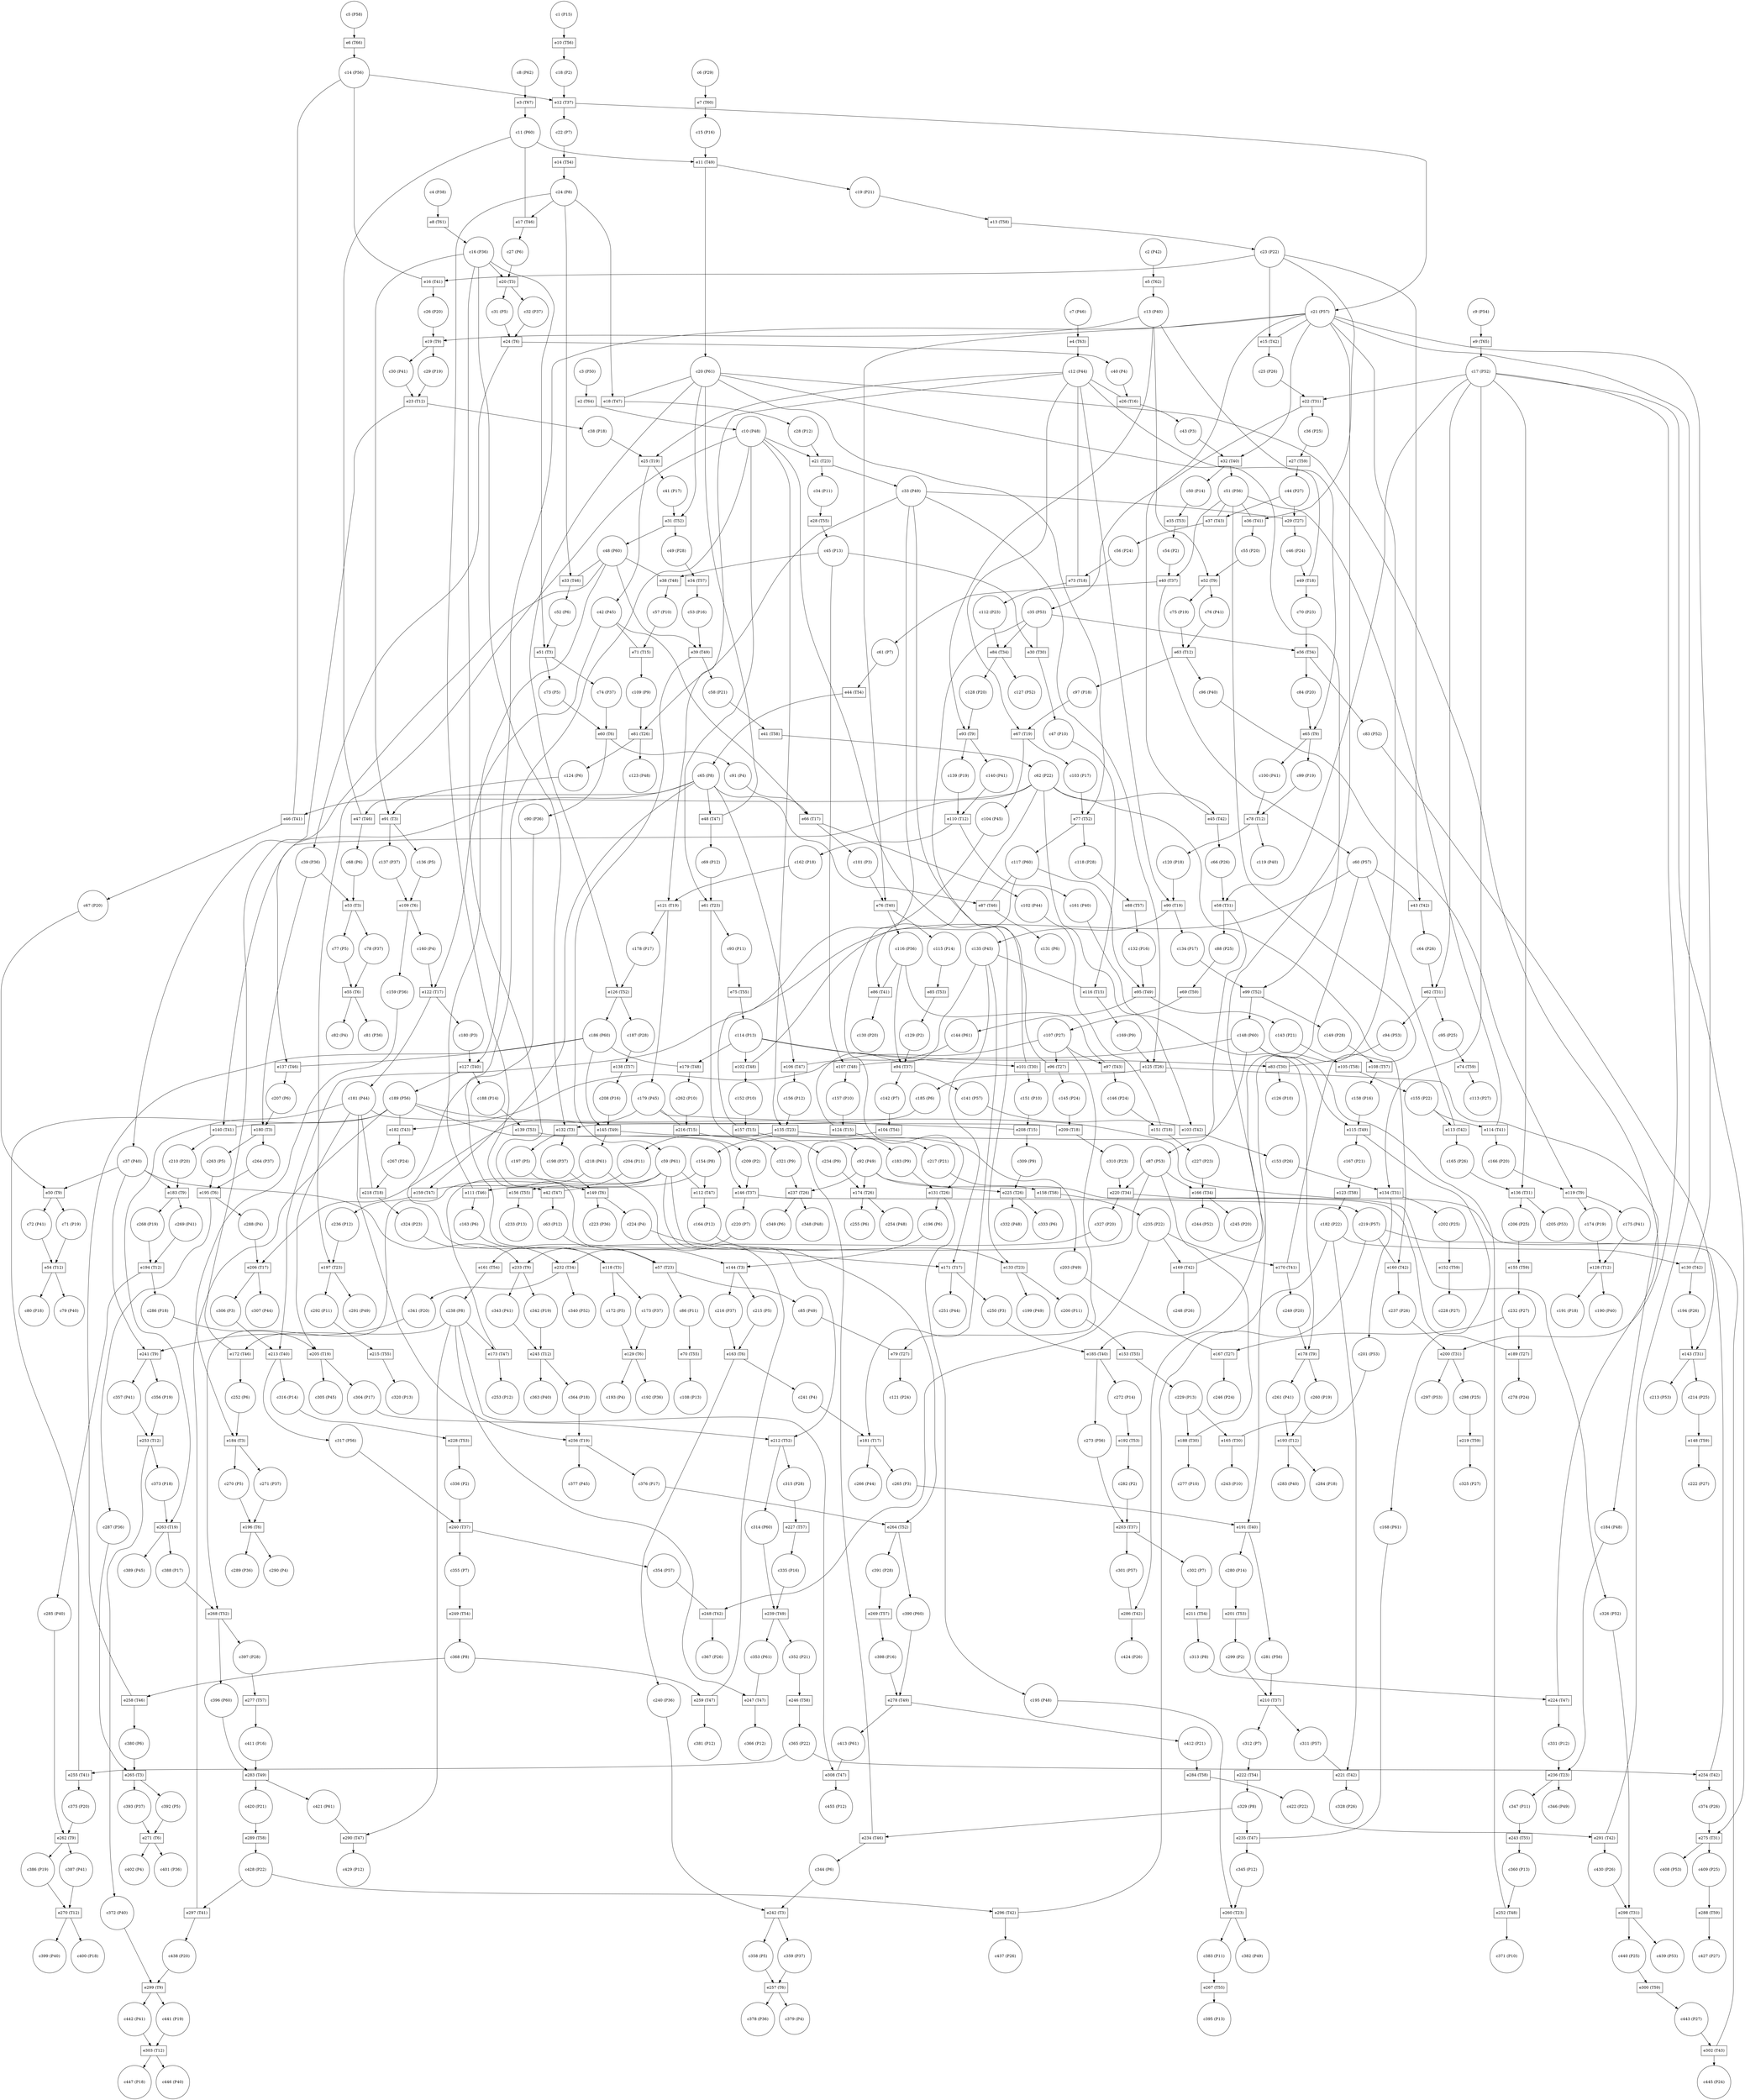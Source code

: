 digraph PetriNet {
// Places
p305 [shape=circle label="c305 (P45)"];
p311 [shape=circle label="c311 (P57)"];
p64 [shape=circle label="c64 (P26)"];
p72 [shape=circle label="c72 (P41)"];
p82 [shape=circle label="c82 (P4)"];
p411 [shape=circle label="c411 (P16)"];
p273 [shape=circle label="c273 (P56)"];
p158 [shape=circle label="c158 (P16)"];
p268 [shape=circle label="c268 (P19)"];
p224 [shape=circle label="c224 (P4)"];
p398 [shape=circle label="c398 (P16)"];
p298 [shape=circle label="c298 (P25)"];
p424 [shape=circle label="c424 (P26)"];
p307 [shape=circle label="c307 (P44)"];
p194 [shape=circle label="c194 (P26)"];
p218 [shape=circle label="c218 (P61)"];
p51 [shape=circle label="c51 (P56)"];
p291 [shape=circle label="c291 (P49)"];
p390 [shape=circle label="c390 (P60)"];
p128 [shape=circle label="c128 (P20)"];
p30 [shape=circle label="c30 (P41)"];
p19 [shape=circle label="c19 (P21)"];
p79 [shape=circle label="c79 (P40)"];
p183 [shape=circle label="c183 (P9)"];
p71 [shape=circle label="c71 (P19)"];
p63 [shape=circle label="c63 (P12)"];
p342 [shape=circle label="c342 (P19)"];
p136 [shape=circle label="c136 (P5)"];
p52 [shape=circle label="c52 (P6)"];
p409 [shape=circle label="c409 (P25)"];
p42 [shape=circle label="c42 (P45)"];
p235 [shape=circle label="c235 (P22)"];
p40 [shape=circle label="c40 (P4)"];
p121 [shape=circle label="c121 (P24)"];
p65 [shape=circle label="c65 (P8)"];
p284 [shape=circle label="c284 (P18)"];
p109 [shape=circle label="c109 (P9)"];
p272 [shape=circle label="c272 (P14)"];
p220 [shape=circle label="c220 (P7)"];
p353 [shape=circle label="c353 (P61)"];
p360 [shape=circle label="c360 (P13)"];
p61 [shape=circle label="c61 (P7)"];
p336 [shape=circle label="c336 (P2)"];
p395 [shape=circle label="c395 (P13)"];
p166 [shape=circle label="c166 (P20)"];
p165 [shape=circle label="c165 (P26)"];
p96 [shape=circle label="c96 (P40)"];
p120 [shape=circle label="c120 (P18)"];
p97 [shape=circle label="c97 (P18)"];
p43 [shape=circle label="c43 (P3)"];
p207 [shape=circle label="c207 (P6)"];
p139 [shape=circle label="c139 (P19)"];
p340 [shape=circle label="c340 (P52)"];
p280 [shape=circle label="c280 (P14)"];
p114 [shape=circle label="c114 (P13)"];
p251 [shape=circle label="c251 (P44)"];
p119 [shape=circle label="c119 (P40)"];
p335 [shape=circle label="c335 (P16)"];
p317 [shape=circle label="c317 (P56)"];
p146 [shape=circle label="c146 (P24)"];
p92 [shape=circle label="c92 (P49)"];
p12 [shape=circle label="c12 (P44)"];
p93 [shape=circle label="c93 (P11)"];
p99 [shape=circle label="c99 (P19)"];
p397 [shape=circle label="c397 (P28)"];
p438 [shape=circle label="c438 (P20)"];
p325 [shape=circle label="c325 (P27)"];
p38 [shape=circle label="c38 (P18)"];
p54 [shape=circle label="c54 (P2)"];
p232 [shape=circle label="c232 (P27)"];
p91 [shape=circle label="c91 (P4)"];
p35 [shape=circle label="c35 (P53)"];
p367 [shape=circle label="c367 (P26)"];
p169 [shape=circle label="c169 (P9)"];
p29 [shape=circle label="c29 (P19)"];
p329 [shape=circle label="c329 (P8)"];
p283 [shape=circle label="c283 (P40)"];
p160 [shape=circle label="c160 (P4)"];
p209 [shape=circle label="c209 (P2)"];
p46 [shape=circle label="c46 (P24)"];
p157 [shape=circle label="c157 (P10)"];
p62 [shape=circle label="c62 (P22)"];
p36 [shape=circle label="c36 (P25)"];
p127 [shape=circle label="c127 (P52)"];
p255 [shape=circle label="c255 (P6)"];
p344 [shape=circle label="c344 (P6)"];
p159 [shape=circle label="c159 (P36)"];
p84 [shape=circle label="c84 (P20)"];
p260 [shape=circle label="c260 (P19)"];
p100 [shape=circle label="c100 (P41)"];
p113 [shape=circle label="c113 (P27)"];
p306 [shape=circle label="c306 (P3)"];
p44 [shape=circle label="c44 (P27)"];
p321 [shape=circle label="c321 (P9)"];
p135 [shape=circle label="c135 (P45)"];
p372 [shape=circle label="c372 (P40)"];
p131 [shape=circle label="c131 (P6)"];
p441 [shape=circle label="c441 (P19)"];
p245 [shape=circle label="c245 (P20)"];
p261 [shape=circle label="c261 (P41)"];
p145 [shape=circle label="c145 (P24)"];
p217 [shape=circle label="c217 (P21)"];
p182 [shape=circle label="c182 (P22)"];
p144 [shape=circle label="c144 (P61)"];
p67 [shape=circle label="c67 (P20)"];
p262 [shape=circle label="c262 (P10)"];
p222 [shape=circle label="c222 (P27)"];
p203 [shape=circle label="c203 (P49)"];
p354 [shape=circle label="c354 (P57)"];
p77 [shape=circle label="c77 (P5)"];
p134 [shape=circle label="c134 (P17)"];
p429 [shape=circle label="c429 (P12)"];
p315 [shape=circle label="c315 (P28)"];
p174 [shape=circle label="c174 (P19)"];
p143 [shape=circle label="c143 (P21)"];
p196 [shape=circle label="c196 (P6)"];
p399 [shape=circle label="c399 (P40)"];
p357 [shape=circle label="c357 (P41)"];
p430 [shape=circle label="c430 (P26)"];
p202 [shape=circle label="c202 (P25)"];
p142 [shape=circle label="c142 (P7)"];
p200 [shape=circle label="c200 (P11)"];
p185 [shape=circle label="c185 (P6)"];
p20 [shape=circle label="c20 (P61)"];
p382 [shape=circle label="c382 (P49)"];
p108 [shape=circle label="c108 (P13)"];
p198 [shape=circle label="c198 (P37)"];
p191 [shape=circle label="c191 (P18)"];
p396 [shape=circle label="c396 (P60)"];
p69 [shape=circle label="c69 (P12)"];
p328 [shape=circle label="c328 (P26)"];
p421 [shape=circle label="c421 (P61)"];
p57 [shape=circle label="c57 (P10)"];
p297 [shape=circle label="c297 (P53)"];
p90 [shape=circle label="c90 (P36)"];
p402 [shape=circle label="c402 (P4)"];
p243 [shape=circle label="c243 (P10)"];
p301 [shape=circle label="c301 (P57)"];
p199 [shape=circle label="c199 (P49)"];
p154 [shape=circle label="c154 (P8)"];
p320 [shape=circle label="c320 (P13)"];
p27 [shape=circle label="c27 (P6)"];
p8 [shape=circle label="c8 (P62)"];
p288 [shape=circle label="c288 (P4)"];
p281 [shape=circle label="c281 (P56)"];
p204 [shape=circle label="c204 (P11)"];
p213 [shape=circle label="c213 (P53)"];
p248 [shape=circle label="c248 (P26)"];
p240 [shape=circle label="c240 (P36)"];
p94 [shape=circle label="c94 (P53)"];
p364 [shape=circle label="c364 (P18)"];
p427 [shape=circle label="c427 (P27)"];
p192 [shape=circle label="c192 (P36)"];
p149 [shape=circle label="c149 (P28)"];
p195 [shape=circle label="c195 (P48)"];
p115 [shape=circle label="c115 (P14)"];
p193 [shape=circle label="c193 (P4)"];
p17 [shape=circle label="c17 (P52)"];
p359 [shape=circle label="c359 (P37)"];
p126 [shape=circle label="c126 (P10)"];
p269 [shape=circle label="c269 (P41)"];
p117 [shape=circle label="c117 (P60)"];
p236 [shape=circle label="c236 (P12)"];
p58 [shape=circle label="c58 (P21)"];
p32 [shape=circle label="c32 (P37)"];
p83 [shape=circle label="c83 (P52)"];
p73 [shape=circle label="c73 (P5)"];
p312 [shape=circle label="c312 (P7)"];
p413 [shape=circle label="c413 (P61)"];
p238 [shape=circle label="c238 (P8)"];
p87 [shape=circle label="c87 (P53)"];
p246 [shape=circle label="c246 (P24)"];
p88 [shape=circle label="c88 (P25)"];
p324 [shape=circle label="c324 (P23)"];
p302 [shape=circle label="c302 (P7)"];
p16 [shape=circle label="c16 (P36)"];
p137 [shape=circle label="c137 (P37)"];
p389 [shape=circle label="c389 (P45)"];
p33 [shape=circle label="c33 (P49)"];
p81 [shape=circle label="c81 (P36)"];
p400 [shape=circle label="c400 (P18)"];
p129 [shape=circle label="c129 (P2)"];
p107 [shape=circle label="c107 (P27)"];
p380 [shape=circle label="c380 (P6)"];
p18 [shape=circle label="c18 (P2)"];
p210 [shape=circle label="c210 (P20)"];
p393 [shape=circle label="c393 (P37)"];
p152 [shape=circle label="c152 (P10)"];
p186 [shape=circle label="c186 (P60)"];
p379 [shape=circle label="c379 (P4)"];
p266 [shape=circle label="c266 (P44)"];
p439 [shape=circle label="c439 (P53)"];
p76 [shape=circle label="c76 (P41)"];
p333 [shape=circle label="c333 (P6)"];
p249 [shape=circle label="c249 (P20)"];
p103 [shape=circle label="c103 (P17)"];
p327 [shape=circle label="c327 (P20)"];
p15 [shape=circle label="c15 (P16)"];
p387 [shape=circle label="c387 (P41)"];
p289 [shape=circle label="c289 (P36)"];
p368 [shape=circle label="c368 (P8)"];
p412 [shape=circle label="c412 (P21)"];
p264 [shape=circle label="c264 (P37)"];
p66 [shape=circle label="c66 (P26)"];
p175 [shape=circle label="c175 (P41)"];
p241 [shape=circle label="c241 (P4)"];
p244 [shape=circle label="c244 (P52)"];
p270 [shape=circle label="c270 (P5)"];
p184 [shape=circle label="c184 (P48)"];
p181 [shape=circle label="c181 (P44)"];
p11 [shape=circle label="c11 (P60)"];
p161 [shape=circle label="c161 (P40)"];
p112 [shape=circle label="c112 (P23)"];
p1 [shape=circle label="c1 (P15)"];
p374 [shape=circle label="c374 (P26)"];
p80 [shape=circle label="c80 (P18)"];
p21 [shape=circle label="c21 (P57)"];
p156 [shape=circle label="c156 (P12)"];
p343 [shape=circle label="c343 (P41)"];
p332 [shape=circle label="c332 (P48)"];
p229 [shape=circle label="c229 (P13)"];
p216 [shape=circle label="c216 (P37)"];
p282 [shape=circle label="c282 (P2)"];
p148 [shape=circle label="c148 (P60)"];
p180 [shape=circle label="c180 (P3)"];
p189 [shape=circle label="c189 (P56)"];
p24 [shape=circle label="c24 (P8)"];
p7 [shape=circle label="c7 (P46)"];
p287 [shape=circle label="c287 (P36)"];
p254 [shape=circle label="c254 (P48)"];
p74 [shape=circle label="c74 (P37)"];
p278 [shape=circle label="c278 (P24)"];
p101 [shape=circle label="c101 (P3)"];
p442 [shape=circle label="c442 (P41)"];
p237 [shape=circle label="c237 (P26)"];
p14 [shape=circle label="c14 (P56)"];
p373 [shape=circle label="c373 (P18)"];
p173 [shape=circle label="c173 (P37)"];
p223 [shape=circle label="c223 (P36)"];
p34 [shape=circle label="c34 (P11)"];
p375 [shape=circle label="c375 (P20)"];
p132 [shape=circle label="c132 (P16)"];
p326 [shape=circle label="c326 (P52)"];
p408 [shape=circle label="c408 (P53)"];
p455 [shape=circle label="c455 (P12)"];
p39 [shape=circle label="c39 (P36)"];
p286 [shape=circle label="c286 (P18)"];
p345 [shape=circle label="c345 (P12)"];
p168 [shape=circle label="c168 (P61)"];
p22 [shape=circle label="c22 (P7)"];
p386 [shape=circle label="c386 (P19)"];
p310 [shape=circle label="c310 (P23)"];
p153 [shape=circle label="c153 (P26)"];
p277 [shape=circle label="c277 (P10)"];
p28 [shape=circle label="c28 (P12)"];
p75 [shape=circle label="c75 (P19)"];
p3 [shape=circle label="c3 (P50)"];
p70 [shape=circle label="c70 (P23)"];
p440 [shape=circle label="c440 (P25)"];
p59 [shape=circle label="c59 (P61)"];
p13 [shape=circle label="c13 (P40)"];
p378 [shape=circle label="c378 (P36)"];
p41 [shape=circle label="c41 (P17)"];
p290 [shape=circle label="c290 (P4)"];
p140 [shape=circle label="c140 (P41)"];
p356 [shape=circle label="c356 (P19)"];
p5 [shape=circle label="c5 (P58)"];
p25 [shape=circle label="c25 (P26)"];
p285 [shape=circle label="c285 (P40)"];
p215 [shape=circle label="c215 (P5)"];
p208 [shape=circle label="c208 (P16)"];
p381 [shape=circle label="c381 (P12)"];
p151 [shape=circle label="c151 (P10)"];
p4 [shape=circle label="c4 (P38)"];
p190 [shape=circle label="c190 (P40)"];
p172 [shape=circle label="c172 (P5)"];
p6 [shape=circle label="c6 (P29)"];
p299 [shape=circle label="c299 (P2)"];
p205 [shape=circle label="c205 (P53)"];
p85 [shape=circle label="c85 (P49)"];
p355 [shape=circle label="c355 (P7)"];
p422 [shape=circle label="c422 (P22)"];
p188 [shape=circle label="c188 (P14)"];
p383 [shape=circle label="c383 (P11)"];
p428 [shape=circle label="c428 (P22)"];
p347 [shape=circle label="c347 (P11)"];
p86 [shape=circle label="c86 (P11)"];
p2 [shape=circle label="c2 (P42)"];
p331 [shape=circle label="c331 (P12)"];
p252 [shape=circle label="c252 (P6)"];
p162 [shape=circle label="c162 (P18)"];
p23 [shape=circle label="c23 (P22)"];
p197 [shape=circle label="c197 (P5)"];
p164 [shape=circle label="c164 (P12)"];
p348 [shape=circle label="c348 (P48)"];
p346 [shape=circle label="c346 (P49)"];
p341 [shape=circle label="c341 (P20)"];
p363 [shape=circle label="c363 (P40)"];
p47 [shape=circle label="c47 (P10)"];
p53 [shape=circle label="c53 (P16)"];
p219 [shape=circle label="c219 (P57)"];
p123 [shape=circle label="c123 (P48)"];
p314 [shape=circle label="c314 (P60)"];
p68 [shape=circle label="c68 (P6)"];
p352 [shape=circle label="c352 (P21)"];
p304 [shape=circle label="c304 (P17)"];
p9 [shape=circle label="c9 (P54)"];
p48 [shape=circle label="c48 (P60)"];
p124 [shape=circle label="c124 (P6)"];
p167 [shape=circle label="c167 (P21)"];
p263 [shape=circle label="c263 (P5)"];
p141 [shape=circle label="c141 (P57)"];
p116 [shape=circle label="c116 (P56)"];
p102 [shape=circle label="c102 (P44)"];
p313 [shape=circle label="c313 (P8)"];
p366 [shape=circle label="c366 (P12)"];
p371 [shape=circle label="c371 (P10)"];
p365 [shape=circle label="c365 (P22)"];
p118 [shape=circle label="c118 (P28)"];
p130 [shape=circle label="c130 (P20)"];
p104 [shape=circle label="c104 (P45)"];
p178 [shape=circle label="c178 (P17)"];
p227 [shape=circle label="c227 (P23)"];
p26 [shape=circle label="c26 (P20)"];
p45 [shape=circle label="c45 (P13)"];
p214 [shape=circle label="c214 (P25)"];
p163 [shape=circle label="c163 (P6)"];
p187 [shape=circle label="c187 (P28)"];
p377 [shape=circle label="c377 (P45)"];
p391 [shape=circle label="c391 (P28)"];
p179 [shape=circle label="c179 (P45)"];
p49 [shape=circle label="c49 (P28)"];
p401 [shape=circle label="c401 (P36)"];
p292 [shape=circle label="c292 (P11)"];
p443 [shape=circle label="c443 (P27)"];
p233 [shape=circle label="c233 (P13)"];
p155 [shape=circle label="c155 (P22)"];
p95 [shape=circle label="c95 (P25)"];
p446 [shape=circle label="c446 (P40)"];
p316 [shape=circle label="c316 (P14)"];
p50 [shape=circle label="c50 (P14)"];
p358 [shape=circle label="c358 (P5)"];
p31 [shape=circle label="c31 (P5)"];
p271 [shape=circle label="c271 (P37)"];
p206 [shape=circle label="c206 (P25)"];
p56 [shape=circle label="c56 (P24)"];
p228 [shape=circle label="c228 (P27)"];
p349 [shape=circle label="c349 (P6)"];
p253 [shape=circle label="c253 (P12)"];
p447 [shape=circle label="c447 (P18)"];
p376 [shape=circle label="c376 (P17)"];
p267 [shape=circle label="c267 (P24)"];
p445 [shape=circle label="c445 (P24)"];
p10 [shape=circle label="c10 (P48)"];
p234 [shape=circle label="c234 (P9)"];
p420 [shape=circle label="c420 (P21)"];
p309 [shape=circle label="c309 (P9)"];
p60 [shape=circle label="c60 (P57)"];
p437 [shape=circle label="c437 (P26)"];
p55 [shape=circle label="c55 (P20)"];
p392 [shape=circle label="c392 (P5)"];
p265 [shape=circle label="c265 (P3)"];
p388 [shape=circle label="c388 (P17)"];
p37 [shape=circle label="c37 (P40)"];
p250 [shape=circle label="c250 (P3)"];
p78 [shape=circle label="c78 (P37)"];
p201 [shape=circle label="c201 (P53)"];
// Transitions
t155 [shape=box label="e155 (T59)"];
t32 [shape=box label="e32 (T40)"];
t37 [shape=box label="e37 (T43)"];
t30 [shape=box label="e30 (T30)"];
t115 [shape=box label="e115 (T49)"];
t194 [shape=box label="e194 (T12)"];
t140 [shape=box label="e140 (T41)"];
t121 [shape=box label="e121 (T19)"];
t284 [shape=box label="e284 (T58)"];
t197 [shape=box label="e197 (T23)"];
t169 [shape=box label="e169 (T42)"];
t265 [shape=box label="e265 (T3)"];
t97 [shape=box label="e97 (T43)"];
t110 [shape=box label="e110 (T12)"];
t166 [shape=box label="e166 (T34)"];
t149 [shape=box label="e149 (T6)"];
t143 [shape=box label="e143 (T31)"];
t237 [shape=box label="e237 (T26)"];
t24 [shape=box label="e24 (T6)"];
t258 [shape=box label="e258 (T46)"];
t61 [shape=box label="e61 (T23)"];
t2 [shape=box label="e2 (T64)"];
t208 [shape=box label="e208 (T15)"];
t246 [shape=box label="e246 (T58)"];
t53 [shape=box label="e53 (T3)"];
t192 [shape=box label="e192 (T53)"];
t180 [shape=box label="e180 (T3)"];
t245 [shape=box label="e245 (T12)"];
t69 [shape=box label="e69 (T59)"];
t77 [shape=box label="e77 (T52)"];
t243 [shape=box label="e243 (T55)"];
t254 [shape=box label="e254 (T42)"];
t52 [shape=box label="e52 (T9)"];
t159 [shape=box label="e159 (T47)"];
t206 [shape=box label="e206 (T17)"];
t130 [shape=box label="e130 (T42)"];
t41 [shape=box label="e41 (T58)"];
t216 [shape=box label="e216 (T15)"];
t129 [shape=box label="e129 (T6)"];
t211 [shape=box label="e211 (T54)"];
t57 [shape=box label="e57 (T23)"];
t102 [shape=box label="e102 (T48)"];
t170 [shape=box label="e170 (T41)"];
t63 [shape=box label="e63 (T12)"];
t252 [shape=box label="e252 (T48)"];
t181 [shape=box label="e181 (T17)"];
t116 [shape=box label="e116 (T15)"];
t66 [shape=box label="e66 (T17)"];
t256 [shape=box label="e256 (T19)"];
t23 [shape=box label="e23 (T12)"];
t71 [shape=box label="e71 (T15)"];
t44 [shape=box label="e44 (T54)"];
t134 [shape=box label="e134 (T31)"];
t103 [shape=box label="e103 (T42)"];
t209 [shape=box label="e209 (T18)"];
t221 [shape=box label="e221 (T42)"];
t38 [shape=box label="e38 (T48)"];
t171 [shape=box label="e171 (T17)"];
t297 [shape=box label="e297 (T41)"];
t49 [shape=box label="e49 (T18)"];
t222 [shape=box label="e222 (T54)"];
t45 [shape=box label="e45 (T42)"];
t76 [shape=box label="e76 (T40)"];
t253 [shape=box label="e253 (T12)"];
t28 [shape=box label="e28 (T55)"];
t277 [shape=box label="e277 (T57)"];
t51 [shape=box label="e51 (T3)"];
t283 [shape=box label="e283 (T49)"];
t224 [shape=box label="e224 (T47)"];
t227 [shape=box label="e227 (T57)"];
t124 [shape=box label="e124 (T15)"];
t88 [shape=box label="e88 (T57)"];
t47 [shape=box label="e47 (T46)"];
t107 [shape=box label="e107 (T48)"];
t25 [shape=box label="e25 (T19)"];
t106 [shape=box label="e106 (T47)"];
t270 [shape=box label="e270 (T12)"];
t160 [shape=box label="e160 (T42)"];
t290 [shape=box label="e290 (T47)"];
t191 [shape=box label="e191 (T40)"];
t125 [shape=box label="e125 (T26)"];
t193 [shape=box label="e193 (T12)"];
t174 [shape=box label="e174 (T26)"];
t263 [shape=box label="e263 (T19)"];
t104 [shape=box label="e104 (T54)"];
t83 [shape=box label="e83 (T30)"];
t289 [shape=box label="e289 (T58)"];
t87 [shape=box label="e87 (T46)"];
t31 [shape=box label="e31 (T52)"];
t259 [shape=box label="e259 (T47)"];
t43 [shape=box label="e43 (T42)"];
t19 [shape=box label="e19 (T9)"];
t148 [shape=box label="e148 (T59)"];
t126 [shape=box label="e126 (T52)"];
t298 [shape=box label="e298 (T31)"];
t167 [shape=box label="e167 (T27)"];
t203 [shape=box label="e203 (T37)"];
t40 [shape=box label="e40 (T37)"];
t60 [shape=box label="e60 (T6)"];
t18 [shape=box label="e18 (T47)"];
t233 [shape=box label="e233 (T9)"];
t205 [shape=box label="e205 (T19)"];
t218 [shape=box label="e218 (T18)"];
t291 [shape=box label="e291 (T42)"];
t269 [shape=box label="e269 (T57)"];
t111 [shape=box label="e111 (T46)"];
t113 [shape=box label="e113 (T42)"];
t275 [shape=box label="e275 (T31)"];
t94 [shape=box label="e94 (T37)"];
t196 [shape=box label="e196 (T6)"];
t161 [shape=box label="e161 (T54)"];
t146 [shape=box label="e146 (T37)"];
t145 [shape=box label="e145 (T49)"];
t17 [shape=box label="e17 (T46)"];
t78 [shape=box label="e78 (T12)"];
t262 [shape=box label="e262 (T9)"];
t34 [shape=box label="e34 (T57)"];
t16 [shape=box label="e16 (T41)"];
t27 [shape=box label="e27 (T59)"];
t257 [shape=box label="e257 (T6)"];
t12 [shape=box label="e12 (T37)"];
t241 [shape=box label="e241 (T9)"];
t182 [shape=box label="e182 (T43)"];
t86 [shape=box label="e86 (T41)"];
t65 [shape=box label="e65 (T9)"];
t260 [shape=box label="e260 (T23)"];
t271 [shape=box label="e271 (T6)"];
t109 [shape=box label="e109 (T6)"];
t55 [shape=box label="e55 (T6)"];
t173 [shape=box label="e173 (T47)"];
t235 [shape=box label="e235 (T47)"];
t288 [shape=box label="e288 (T59)"];
t108 [shape=box label="e108 (T57)"];
t70 [shape=box label="e70 (T55)"];
t127 [shape=box label="e127 (T40)"];
t90 [shape=box label="e90 (T19)"];
t114 [shape=box label="e114 (T41)"];
t3 [shape=box label="e3 (T67)"];
t188 [shape=box label="e188 (T30)"];
t20 [shape=box label="e20 (T3)"];
t200 [shape=box label="e200 (T31)"];
t4 [shape=box label="e4 (T63)"];
t195 [shape=box label="e195 (T6)"];
t144 [shape=box label="e144 (T3)"];
t11 [shape=box label="e11 (T49)"];
t33 [shape=box label="e33 (T46)"];
t268 [shape=box label="e268 (T52)"];
t75 [shape=box label="e75 (T55)"];
t10 [shape=box label="e10 (T56)"];
t242 [shape=box label="e242 (T3)"];
t172 [shape=box label="e172 (T46)"];
t135 [shape=box label="e135 (T23)"];
t165 [shape=box label="e165 (T30)"];
t132 [shape=box label="e132 (T3)"];
t118 [shape=box label="e118 (T3)"];
t157 [shape=box label="e157 (T15)"];
t232 [shape=box label="e232 (T34)"];
t46 [shape=box label="e46 (T41)"];
t81 [shape=box label="e81 (T26)"];
t119 [shape=box label="e119 (T9)"];
t36 [shape=box label="e36 (T41)"];
t5 [shape=box label="e5 (T62)"];
t286 [shape=box label="e286 (T42)"];
t56 [shape=box label="e56 (T34)"];
t122 [shape=box label="e122 (T17)"];
t156 [shape=box label="e156 (T55)"];
t131 [shape=box label="e131 (T26)"];
t99 [shape=box label="e99 (T52)"];
t264 [shape=box label="e264 (T52)"];
t85 [shape=box label="e85 (T53)"];
t228 [shape=box label="e228 (T53)"];
t128 [shape=box label="e128 (T12)"];
t6 [shape=box label="e6 (T66)"];
t215 [shape=box label="e215 (T55)"];
t74 [shape=box label="e74 (T59)"];
t296 [shape=box label="e296 (T42)"];
t50 [shape=box label="e50 (T9)"];
t255 [shape=box label="e255 (T41)"];
t163 [shape=box label="e163 (T6)"];
t67 [shape=box label="e67 (T19)"];
t13 [shape=box label="e13 (T58)"];
t79 [shape=box label="e79 (T27)"];
t153 [shape=box label="e153 (T55)"];
t133 [shape=box label="e133 (T23)"];
t185 [shape=box label="e185 (T40)"];
t302 [shape=box label="e302 (T43)"];
t42 [shape=box label="e42 (T47)"];
t267 [shape=box label="e267 (T55)"];
t7 [shape=box label="e7 (T60)"];
t95 [shape=box label="e95 (T49)"];
t15 [shape=box label="e15 (T42)"];
t300 [shape=box label="e300 (T59)"];
t178 [shape=box label="e178 (T9)"];
t234 [shape=box label="e234 (T46)"];
t29 [shape=box label="e29 (T27)"];
t14 [shape=box label="e14 (T54)"];
t299 [shape=box label="e299 (T9)"];
t101 [shape=box label="e101 (T30)"];
t22 [shape=box label="e22 (T31)"];
t136 [shape=box label="e136 (T31)"];
t225 [shape=box label="e225 (T26)"];
t105 [shape=box label="e105 (T58)"];
t189 [shape=box label="e189 (T27)"];
t278 [shape=box label="e278 (T49)"];
t96 [shape=box label="e96 (T27)"];
t184 [shape=box label="e184 (T3)"];
t26 [shape=box label="e26 (T16)"];
t152 [shape=box label="e152 (T59)"];
t84 [shape=box label="e84 (T34)"];
t93 [shape=box label="e93 (T9)"];
t9 [shape=box label="e9 (T65)"];
t39 [shape=box label="e39 (T49)"];
t303 [shape=box label="e303 (T12)"];
t35 [shape=box label="e35 (T53)"];
t112 [shape=box label="e112 (T47)"];
t54 [shape=box label="e54 (T12)"];
t183 [shape=box label="e183 (T9)"];
t249 [shape=box label="e249 (T54)"];
t158 [shape=box label="e158 (T58)"];
t137 [shape=box label="e137 (T46)"];
t212 [shape=box label="e212 (T52)"];
t58 [shape=box label="e58 (T31)"];
t236 [shape=box label="e236 (T23)"];
t248 [shape=box label="e248 (T42)"];
t240 [shape=box label="e240 (T37)"];
t21 [shape=box label="e21 (T23)"];
t219 [shape=box label="e219 (T59)"];
t213 [shape=box label="e213 (T40)"];
t8 [shape=box label="e8 (T61)"];
t123 [shape=box label="e123 (T58)"];
t179 [shape=box label="e179 (T48)"];
t308 [shape=box label="e308 (T47)"];
t138 [shape=box label="e138 (T57)"];
t139 [shape=box label="e139 (T53)"];
t239 [shape=box label="e239 (T49)"];
t91 [shape=box label="e91 (T3)"];
t220 [shape=box label="e220 (T34)"];
t48 [shape=box label="e48 (T47)"];
t62 [shape=box label="e62 (T31)"];
t201 [shape=box label="e201 (T53)"];
t247 [shape=box label="e247 (T47)"];
t210 [shape=box label="e210 (T37)"];
t151 [shape=box label="e151 (T18)"];
t73 [shape=box label="e73 (T18)"];
// Edges
p64 -> t62;
p72 -> t54;
p411 -> t283;
p273 -> t203;
p158 -> t115;
p268 -> t194;
p224 -> t171;
p398 -> t278;
p298 -> t219;
p194 -> t143;
p51 -> t40;
p390 -> t278;
p128 -> t93;
p30 -> t23;
p19 -> t13;
p183 -> t131;
p71 -> t54;
p63 -> t57;
p342 -> t245;
p136 -> t109;
p52 -> t51;
p409 -> t288;
p42 -> t66;
p42 -> t122;
p235 -> t170;
p235 -> t169;
p235 -> t248;
p40 -> t26;
p65 -> t159;
p65 -> t47;
p65 -> t106;
p65 -> t87;
p65 -> t137;
p65 -> t48;
p109 -> t81;
p272 -> t192;
p220 -> t161;
p360 -> t252;
p61 -> t44;
p336 -> t240;
p166 -> t119;
p165 -> t136;
p96 -> t119;
p120 -> t90;
p97 -> t67;
p43 -> t32;
p207 -> t180;
p139 -> t110;
p280 -> t201;
p114 -> t101;
p114 -> t83;
p114 -> t102;
p114 -> t179;
p335 -> t239;
p317 -> t240;
p146 -> t151;
p92 -> t174;
p92 -> t225;
p92 -> t237;
p12 -> t25;
p12 -> t67;
p12 -> t90;
p12 -> t121;
p93 -> t75;
p99 -> t78;
p397 -> t277;
p438 -> t299;
p38 -> t25;
p54 -> t40;
p232 -> t189;
p232 -> t167;
p91 -> t66;
p35 -> t56;
p35 -> t84;
p169 -> t125;
p29 -> t23;
p329 -> t234;
p329 -> t235;
p160 -> t122;
p209 -> t146;
p46 -> t49;
p157 -> t124;
p62 -> t140;
p62 -> t103;
p62 -> t45;
p62 -> t160;
p62 -> t86;
p62 -> t46;
p36 -> t27;
p344 -> t242;
p159 -> t184;
p84 -> t65;
p260 -> t193;
p100 -> t78;
p306 -> t213;
p44 -> t29;
p44 -> t37;
p321 -> t237;
p135 -> t171;
p135 -> t181;
p372 -> t299;
p441 -> t303;
p261 -> t193;
p145 -> t209;
p217 -> t158;
p182 -> t130;
p182 -> t221;
p182 -> t286;
p67 -> t50;
p262 -> t216;
p77 -> t55;
p134 -> t99;
p315 -> t227;
p174 -> t128;
p143 -> t105;
p196 -> t144;
p357 -> t253;
p430 -> t298;
p202 -> t152;
p142 -> t104;
p200 -> t153;
p185 -> t132;
p20 -> t31;
p20 -> t77;
p20 -> t99;
p20 -> t126;
p198 -> t149;
p396 -> t283;
p69 -> t61;
p57 -> t71;
p90 -> t118;
p154 -> t111;
p154 -> t112;
p27 -> t20;
p8 -> t3;
p288 -> t206;
p281 -> t210;
p204 -> t156;
p240 -> t242;
p364 -> t256;
p149 -> t108;
p195 -> t260;
p115 -> t85;
p17 -> t134;
p17 -> t275;
p17 -> t200;
p17 -> t22;
p17 -> t136;
p17 -> t58;
p17 -> t62;
p359 -> t257;
p269 -> t194;
p117 -> t95;
p236 -> t197;
p58 -> t41;
p32 -> t24;
p83 -> t143;
p73 -> t60;
p312 -> t222;
p238 -> t290;
p238 -> t173;
p238 -> t172;
p238 -> t308;
p238 -> t247;
p87 -> t166;
p87 -> t220;
p87 -> t232;
p88 -> t69;
p324 -> t232;
p302 -> t211;
p16 -> t51;
p16 -> t20;
p16 -> t144;
p16 -> t132;
p16 -> t91;
p137 -> t109;
p33 -> t81;
p33 -> t125;
p33 -> t131;
p129 -> t94;
p107 -> t96;
p107 -> t79;
p107 -> t97;
p107 -> t182;
p380 -> t265;
p18 -> t12;
p210 -> t183;
p393 -> t271;
p152 -> t157;
p186 -> t145;
p76 -> t63;
p249 -> t178;
p103 -> t77;
p327 -> t233;
p15 -> t11;
p387 -> t270;
p368 -> t258;
p368 -> t259;
p412 -> t284;
p264 -> t195;
p66 -> t58;
p175 -> t128;
p241 -> t181;
p270 -> t196;
p184 -> t236;
p181 -> t205;
p181 -> t256;
p181 -> t263;
p11 -> t11;
p161 -> t178;
p112 -> t84;
p1 -> t10;
p374 -> t275;
p21 -> t32;
p21 -> t76;
p21 -> t191;
p21 -> t127;
p21 -> t185;
p156 -> t135;
p343 -> t245;
p229 -> t188;
p229 -> t165;
p216 -> t163;
p282 -> t203;
p148 -> t115;
p180 -> t127;
p189 -> t146;
p24 -> t17;
p24 -> t18;
p24 -> t33;
p24 -> t42;
p7 -> t4;
p287 -> t265;
p74 -> t60;
p101 -> t76;
p442 -> t303;
p237 -> t200;
p14 -> t12;
p373 -> t263;
p173 -> t129;
p34 -> t28;
p375 -> t262;
p132 -> t95;
p326 -> t298;
p39 -> t53;
p39 -> t180;
p286 -> t205;
p345 -> t260;
p22 -> t14;
p386 -> t270;
p310 -> t220;
p153 -> t134;
p28 -> t21;
p75 -> t63;
p3 -> t2;
p70 -> t56;
p440 -> t300;
p59 -> t212;
p59 -> t264;
p59 -> t268;
p13 -> t19;
p13 -> t52;
p13 -> t65;
p13 -> t93;
p41 -> t31;
p140 -> t110;
p356 -> t253;
p5 -> t6;
p25 -> t22;
p285 -> t262;
p215 -> t163;
p208 -> t145;
p151 -> t208;
p4 -> t8;
p172 -> t129;
p6 -> t7;
p299 -> t210;
p355 -> t249;
p422 -> t291;
p188 -> t139;
p383 -> t267;
p428 -> t297;
p428 -> t296;
p347 -> t243;
p86 -> t70;
p2 -> t5;
p331 -> t236;
p252 -> t184;
p162 -> t121;
p23 -> t16;
p23 -> t15;
p23 -> t36;
p23 -> t43;
p197 -> t149;
p164 -> t133;
p341 -> t241;
p47 -> t116;
p53 -> t39;
p314 -> t239;
p68 -> t53;
p352 -> t246;
p304 -> t212;
p9 -> t9;
p48 -> t39;
p124 -> t91;
p167 -> t123;
p263 -> t195;
p116 -> t94;
p313 -> t224;
p365 -> t255;
p365 -> t254;
p118 -> t88;
p178 -> t126;
p227 -> t166;
p26 -> t19;
p45 -> t30;
p45 -> t38;
p45 -> t107;
p214 -> t148;
p163 -> t118;
p187 -> t138;
p391 -> t269;
p179 -> t206;
p49 -> t34;
p292 -> t215;
p443 -> t302;
p155 -> t114;
p155 -> t113;
p95 -> t74;
p316 -> t228;
p50 -> t35;
p358 -> t257;
p31 -> t24;
p271 -> t196;
p206 -> t155;
p56 -> t73;
p376 -> t264;
p267 -> t218;
p10 -> t197;
p10 -> t61;
p10 -> t57;
p10 -> t135;
p10 -> t133;
p10 -> t21;
p234 -> t174;
p420 -> t289;
p309 -> t225;
p60 -> t213;
p55 -> t52;
p392 -> t271;
p265 -> t191;
p388 -> t268;
p37 -> t50;
p37 -> t183;
p37 -> t233;
p37 -> t241;
p250 -> t185;
p78 -> t55;
t155 -> p232;
t32 -> p50;
t32 -> p51;
t37 -> p56;
p51 -> t37 [dir=none];
t30 -> p47;
p35 -> t30 [dir=none];
t115 -> p167;
t115 -> p168;
t194 -> p285;
t194 -> p286;
t140 -> p210;
p189 -> t140 [dir=none];
t121 -> p178;
t121 -> p179;
t284 -> p422;
t197 -> p291;
t197 -> p292;
t169 -> p248;
p60 -> t169 [dir=none];
t265 -> p392;
t265 -> p393;
t97 -> p146;
p116 -> t97 [dir=none];
t110 -> p161;
t110 -> p162;
t166 -> p244;
t166 -> p245;
t149 -> p223;
t149 -> p224;
t143 -> p213;
t143 -> p214;
t237 -> p348;
t237 -> p349;
t24 -> p39;
t24 -> p40;
t258 -> p380;
p186 -> t258 [dir=none];
t61 -> p92;
t61 -> p93;
t2 -> p10;
t208 -> p309;
p179 -> t208 [dir=none];
t246 -> p365;
t53 -> p77;
t53 -> p78;
t192 -> p282;
t180 -> p263;
t180 -> p264;
t245 -> p363;
t245 -> p364;
t69 -> p107;
t77 -> p117;
t77 -> p118;
t243 -> p360;
t254 -> p374;
p219 -> t254 [dir=none];
t52 -> p75;
t52 -> p76;
t159 -> p236;
p218 -> t159 [dir=none];
t206 -> p306;
t206 -> p307;
t130 -> p194;
p21 -> t130 [dir=none];
t41 -> p62;
t216 -> p321;
p179 -> t216 [dir=none];
t129 -> p192;
t129 -> p193;
t211 -> p313;
t57 -> p85;
t57 -> p86;
t102 -> p152;
p117 -> t102 [dir=none];
t170 -> p249;
p51 -> t170 [dir=none];
t63 -> p96;
t63 -> p97;
t252 -> p371;
p148 -> t252 [dir=none];
t181 -> p265;
t181 -> p266;
t116 -> p169;
p135 -> t116 [dir=none];
t66 -> p101;
t66 -> p102;
t256 -> p376;
t256 -> p377;
t23 -> p37;
t23 -> p38;
t71 -> p109;
p42 -> t71 [dir=none];
t44 -> p65;
t134 -> p201;
t134 -> p202;
t103 -> p153;
p141 -> t103 [dir=none];
t209 -> p310;
p181 -> t209 [dir=none];
t221 -> p328;
p311 -> t221 [dir=none];
t38 -> p57;
p48 -> t38 [dir=none];
t171 -> p250;
t171 -> p251;
t297 -> p438;
p189 -> t297 [dir=none];
t49 -> p70;
p12 -> t49 [dir=none];
t222 -> p329;
t45 -> p66;
p21 -> t45 [dir=none];
t76 -> p115;
t76 -> p116;
t253 -> p372;
t253 -> p373;
t28 -> p45;
t277 -> p411;
t51 -> p73;
t51 -> p74;
t283 -> p420;
t283 -> p421;
t224 -> p331;
p20 -> t224 [dir=none];
t227 -> p335;
t124 -> p183;
p135 -> t124 [dir=none];
t88 -> p132;
t47 -> p68;
p11 -> t47 [dir=none];
t107 -> p157;
p148 -> t107 [dir=none];
t25 -> p41;
t25 -> p42;
t106 -> p156;
p144 -> t106 [dir=none];
t270 -> p399;
t270 -> p400;
t160 -> p237;
p219 -> t160 [dir=none];
t290 -> p429;
p421 -> t290 [dir=none];
t191 -> p280;
t191 -> p281;
t125 -> p184;
t125 -> p185;
t193 -> p283;
t193 -> p284;
t174 -> p254;
t174 -> p255;
t263 -> p388;
t263 -> p389;
t104 -> p154;
t83 -> p126;
p94 -> t83 [dir=none];
t289 -> p428;
t87 -> p131;
p117 -> t87 [dir=none];
t31 -> p48;
t31 -> p49;
t259 -> p381;
p218 -> t259 [dir=none];
t43 -> p64;
p60 -> t43 [dir=none];
t19 -> p29;
t19 -> p30;
t148 -> p222;
t126 -> p186;
t126 -> p187;
t298 -> p439;
t298 -> p440;
t167 -> p246;
p203 -> t167 [dir=none];
t203 -> p301;
t203 -> p302;
t40 -> p60;
t40 -> p61;
t60 -> p90;
t60 -> p91;
t18 -> p28;
p20 -> t18 [dir=none];
t233 -> p342;
t233 -> p343;
t205 -> p304;
t205 -> p305;
t218 -> p324;
p181 -> t218 [dir=none];
t291 -> p430;
p21 -> t291 [dir=none];
t269 -> p398;
t111 -> p163;
p48 -> t111 [dir=none];
t113 -> p165;
p60 -> t113 [dir=none];
t275 -> p408;
t275 -> p409;
t94 -> p141;
t94 -> p142;
t196 -> p289;
t196 -> p290;
t161 -> p238;
t146 -> p219;
t146 -> p220;
t145 -> p217;
t145 -> p218;
t17 -> p27;
p11 -> t17 [dir=none];
t78 -> p119;
t78 -> p120;
t262 -> p386;
t262 -> p387;
t34 -> p53;
t16 -> p26;
p14 -> t16 [dir=none];
t27 -> p44;
t257 -> p378;
t257 -> p379;
t12 -> p21;
t12 -> p22;
t241 -> p356;
t241 -> p357;
t182 -> p267;
p189 -> t182 [dir=none];
t86 -> p130;
p116 -> t86 [dir=none];
t65 -> p99;
t65 -> p100;
t260 -> p382;
t260 -> p383;
t271 -> p401;
t271 -> p402;
t109 -> p159;
t109 -> p160;
t55 -> p81;
t55 -> p82;
t173 -> p253;
p59 -> t173 [dir=none];
t235 -> p345;
p168 -> t235 [dir=none];
t288 -> p427;
t108 -> p158;
t70 -> p108;
t127 -> p188;
t127 -> p189;
t90 -> p134;
t90 -> p135;
t114 -> p166;
p51 -> t114 [dir=none];
t3 -> p11;
t188 -> p277;
p87 -> t188 [dir=none];
t20 -> p31;
t20 -> p32;
t200 -> p297;
t200 -> p298;
t4 -> p12;
t195 -> p287;
t195 -> p288;
t144 -> p215;
t144 -> p216;
t11 -> p19;
t11 -> p20;
t33 -> p52;
p48 -> t33 [dir=none];
t268 -> p396;
t268 -> p397;
t75 -> p114;
t10 -> p18;
t242 -> p358;
t242 -> p359;
t172 -> p252;
p48 -> t172 [dir=none];
t135 -> p203;
t135 -> p204;
t165 -> p243;
p201 -> t165 [dir=none];
t132 -> p197;
t132 -> p198;
t118 -> p172;
t118 -> p173;
t157 -> p234;
p104 -> t157 [dir=none];
t232 -> p340;
t232 -> p341;
t46 -> p67;
p14 -> t46 [dir=none];
t81 -> p123;
t81 -> p124;
t119 -> p174;
t119 -> p175;
t36 -> p55;
p51 -> t36 [dir=none];
t5 -> p13;
t286 -> p424;
p301 -> t286 [dir=none];
t56 -> p83;
t56 -> p84;
t122 -> p180;
t122 -> p181;
t156 -> p233;
t131 -> p195;
t131 -> p196;
t99 -> p148;
t99 -> p149;
t264 -> p390;
t264 -> p391;
t85 -> p129;
t228 -> p336;
t128 -> p190;
t128 -> p191;
t6 -> p14;
t215 -> p320;
t74 -> p113;
t296 -> p437;
p219 -> t296 [dir=none];
t50 -> p71;
t50 -> p72;
t255 -> p375;
p189 -> t255 [dir=none];
t163 -> p240;
t163 -> p241;
t67 -> p103;
t67 -> p104;
t13 -> p23;
t79 -> p121;
p85 -> t79 [dir=none];
t153 -> p229;
t133 -> p199;
t133 -> p200;
t185 -> p272;
t185 -> p273;
t302 -> p445;
p189 -> t302 [dir=none];
t42 -> p63;
p59 -> t42 [dir=none];
t267 -> p395;
t7 -> p15;
t95 -> p143;
t95 -> p144;
t15 -> p25;
p21 -> t15 [dir=none];
t300 -> p443;
t178 -> p260;
t178 -> p261;
t234 -> p344;
p148 -> t234 [dir=none];
t29 -> p46;
p33 -> t29 [dir=none];
t14 -> p24;
t299 -> p441;
t299 -> p442;
t101 -> p151;
p35 -> t101 [dir=none];
t22 -> p35;
t22 -> p36;
t136 -> p205;
t136 -> p206;
t225 -> p332;
t225 -> p333;
t105 -> p155;
t189 -> p278;
p92 -> t189 [dir=none];
t278 -> p412;
t278 -> p413;
t96 -> p145;
p33 -> t96 [dir=none];
t184 -> p270;
t184 -> p271;
t26 -> p43;
p12 -> t26 [dir=none];
t152 -> p228;
t84 -> p127;
t84 -> p128;
t93 -> p139;
t93 -> p140;
t9 -> p17;
t39 -> p58;
t39 -> p59;
t303 -> p446;
t303 -> p447;
t35 -> p54;
t112 -> p164;
p59 -> t112 [dir=none];
t54 -> p79;
t54 -> p80;
t183 -> p268;
t183 -> p269;
t249 -> p368;
t158 -> p235;
t137 -> p207;
p186 -> t137 [dir=none];
t212 -> p314;
t212 -> p315;
t58 -> p87;
t58 -> p88;
t236 -> p346;
t236 -> p347;
t248 -> p367;
p354 -> t248 [dir=none];
t240 -> p354;
t240 -> p355;
t21 -> p33;
t21 -> p34;
t219 -> p325;
t213 -> p316;
t213 -> p317;
t8 -> p16;
t123 -> p182;
t179 -> p262;
p186 -> t179 [dir=none];
t308 -> p455;
p413 -> t308 [dir=none];
t138 -> p208;
t139 -> p209;
t239 -> p352;
t239 -> p353;
t91 -> p136;
t91 -> p137;
t220 -> p326;
t220 -> p327;
t48 -> p69;
p20 -> t48 [dir=none];
t62 -> p94;
t62 -> p95;
t201 -> p299;
t247 -> p366;
p353 -> t247 [dir=none];
t210 -> p311;
t210 -> p312;
t151 -> p227;
p102 -> t151 [dir=none];
t73 -> p112;
p12 -> t73 [dir=none];
}
